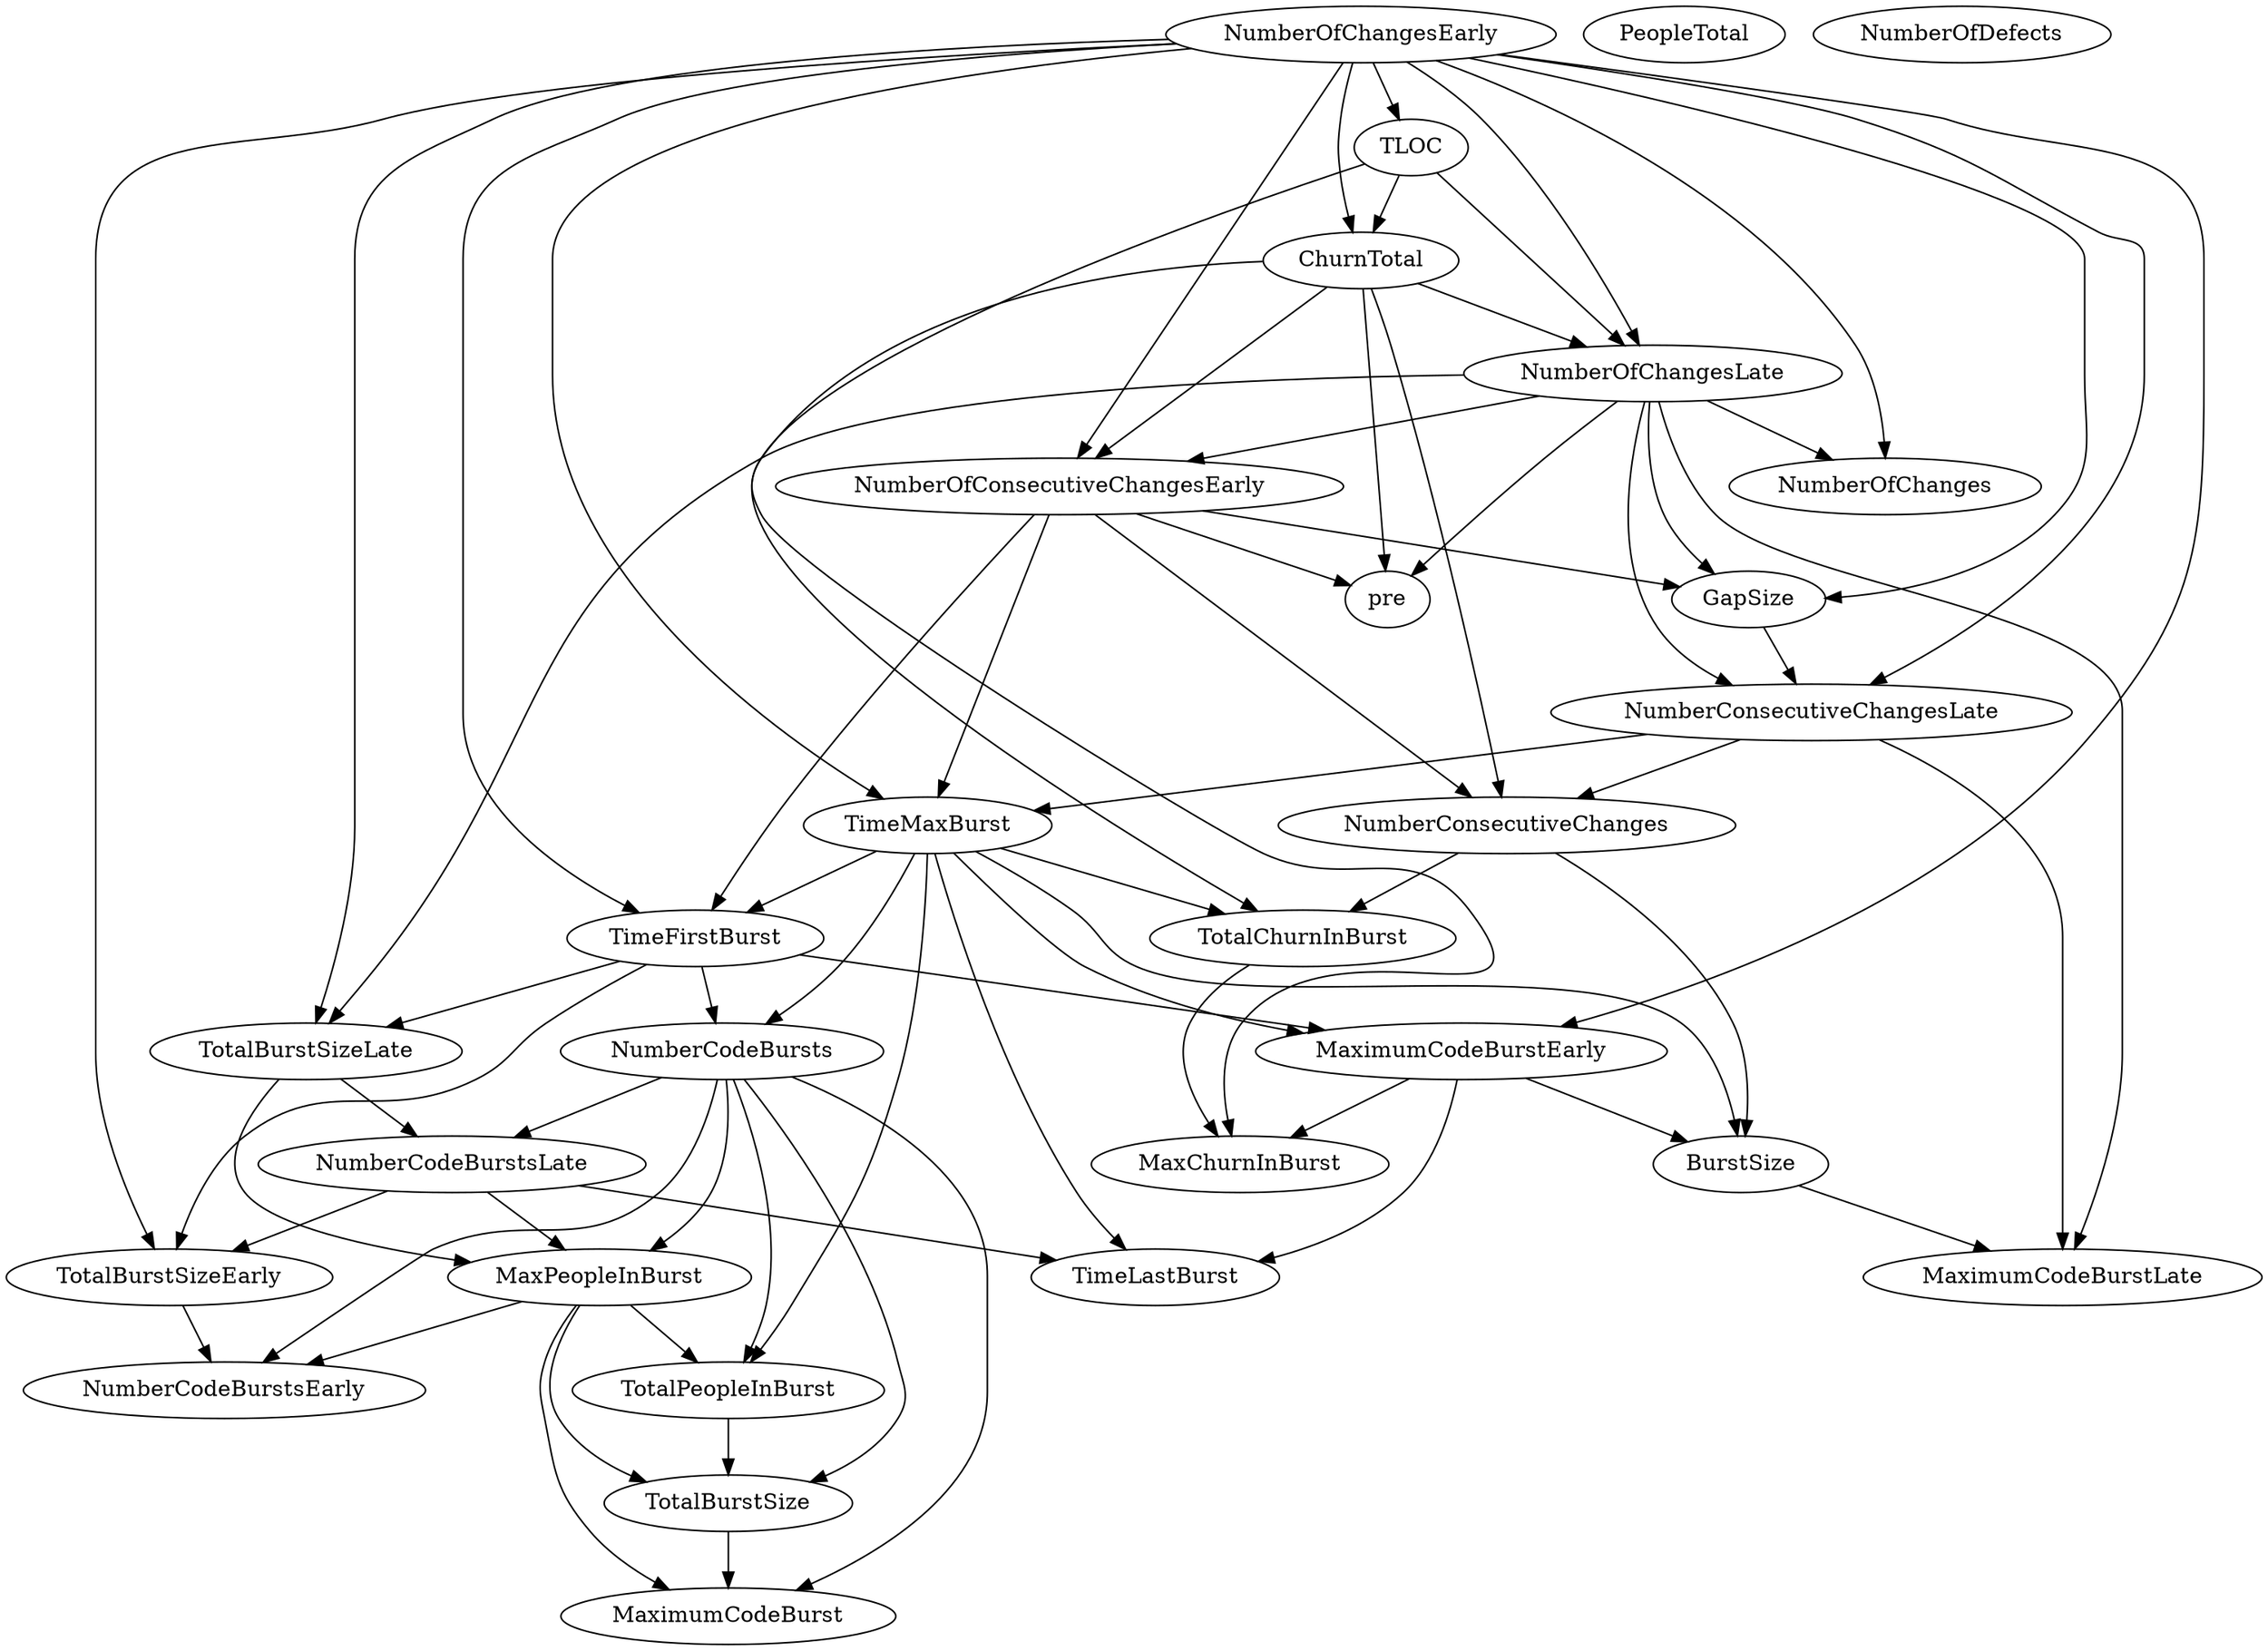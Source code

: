 digraph {
   TotalPeopleInBurst;
   MaximumCodeBurstLate;
   NumberOfChanges;
   MaxPeopleInBurst;
   TotalBurstSizeLate;
   NumberCodeBurstsLate;
   NumberOfChangesLate;
   NumberOfChangesEarly;
   MaxChurnInBurst;
   MaximumCodeBurstEarly;
   NumberCodeBurstsEarly;
   TimeFirstBurst;
   TotalChurnInBurst;
   ChurnTotal;
   MaximumCodeBurst;
   NumberOfConsecutiveChangesEarly;
   NumberConsecutiveChangesLate;
   TotalBurstSizeEarly;
   TotalBurstSize;
   TimeMaxBurst;
   NumberConsecutiveChanges;
   TimeLastBurst;
   NumberCodeBursts;
   PeopleTotal;
   pre;
   NumberOfDefects;
   TLOC;
   GapSize;
   BurstSize;
   TotalPeopleInBurst -> TotalBurstSize;
   MaxPeopleInBurst -> TotalPeopleInBurst;
   MaxPeopleInBurst -> NumberCodeBurstsEarly;
   MaxPeopleInBurst -> MaximumCodeBurst;
   MaxPeopleInBurst -> TotalBurstSize;
   TotalBurstSizeLate -> MaxPeopleInBurst;
   TotalBurstSizeLate -> NumberCodeBurstsLate;
   NumberCodeBurstsLate -> MaxPeopleInBurst;
   NumberCodeBurstsLate -> TotalBurstSizeEarly;
   NumberCodeBurstsLate -> TimeLastBurst;
   NumberOfChangesLate -> MaximumCodeBurstLate;
   NumberOfChangesLate -> NumberOfChanges;
   NumberOfChangesLate -> TotalBurstSizeLate;
   NumberOfChangesLate -> NumberOfConsecutiveChangesEarly;
   NumberOfChangesLate -> NumberConsecutiveChangesLate;
   NumberOfChangesLate -> pre;
   NumberOfChangesLate -> GapSize;
   NumberOfChangesEarly -> NumberOfChanges;
   NumberOfChangesEarly -> TotalBurstSizeLate;
   NumberOfChangesEarly -> NumberOfChangesLate;
   NumberOfChangesEarly -> MaximumCodeBurstEarly;
   NumberOfChangesEarly -> TimeFirstBurst;
   NumberOfChangesEarly -> ChurnTotal;
   NumberOfChangesEarly -> NumberOfConsecutiveChangesEarly;
   NumberOfChangesEarly -> NumberConsecutiveChangesLate;
   NumberOfChangesEarly -> TotalBurstSizeEarly;
   NumberOfChangesEarly -> TimeMaxBurst;
   NumberOfChangesEarly -> TLOC;
   NumberOfChangesEarly -> GapSize;
   MaximumCodeBurstEarly -> MaxChurnInBurst;
   MaximumCodeBurstEarly -> TimeLastBurst;
   MaximumCodeBurstEarly -> BurstSize;
   TimeFirstBurst -> TotalBurstSizeLate;
   TimeFirstBurst -> MaximumCodeBurstEarly;
   TimeFirstBurst -> TotalBurstSizeEarly;
   TimeFirstBurst -> NumberCodeBursts;
   TotalChurnInBurst -> MaxChurnInBurst;
   ChurnTotal -> NumberOfChangesLate;
   ChurnTotal -> TotalChurnInBurst;
   ChurnTotal -> NumberOfConsecutiveChangesEarly;
   ChurnTotal -> NumberConsecutiveChanges;
   ChurnTotal -> pre;
   NumberOfConsecutiveChangesEarly -> TimeFirstBurst;
   NumberOfConsecutiveChangesEarly -> TimeMaxBurst;
   NumberOfConsecutiveChangesEarly -> NumberConsecutiveChanges;
   NumberOfConsecutiveChangesEarly -> pre;
   NumberOfConsecutiveChangesEarly -> GapSize;
   NumberConsecutiveChangesLate -> MaximumCodeBurstLate;
   NumberConsecutiveChangesLate -> TimeMaxBurst;
   NumberConsecutiveChangesLate -> NumberConsecutiveChanges;
   TotalBurstSizeEarly -> NumberCodeBurstsEarly;
   TotalBurstSize -> MaximumCodeBurst;
   TimeMaxBurst -> TotalPeopleInBurst;
   TimeMaxBurst -> MaximumCodeBurstEarly;
   TimeMaxBurst -> TimeFirstBurst;
   TimeMaxBurst -> TotalChurnInBurst;
   TimeMaxBurst -> TimeLastBurst;
   TimeMaxBurst -> NumberCodeBursts;
   TimeMaxBurst -> BurstSize;
   NumberConsecutiveChanges -> TotalChurnInBurst;
   NumberConsecutiveChanges -> BurstSize;
   NumberCodeBursts -> TotalPeopleInBurst;
   NumberCodeBursts -> MaxPeopleInBurst;
   NumberCodeBursts -> NumberCodeBurstsLate;
   NumberCodeBursts -> NumberCodeBurstsEarly;
   NumberCodeBursts -> MaximumCodeBurst;
   NumberCodeBursts -> TotalBurstSize;
   TLOC -> NumberOfChangesLate;
   TLOC -> MaxChurnInBurst;
   TLOC -> ChurnTotal;
   GapSize -> NumberConsecutiveChangesLate;
   BurstSize -> MaximumCodeBurstLate;
}
